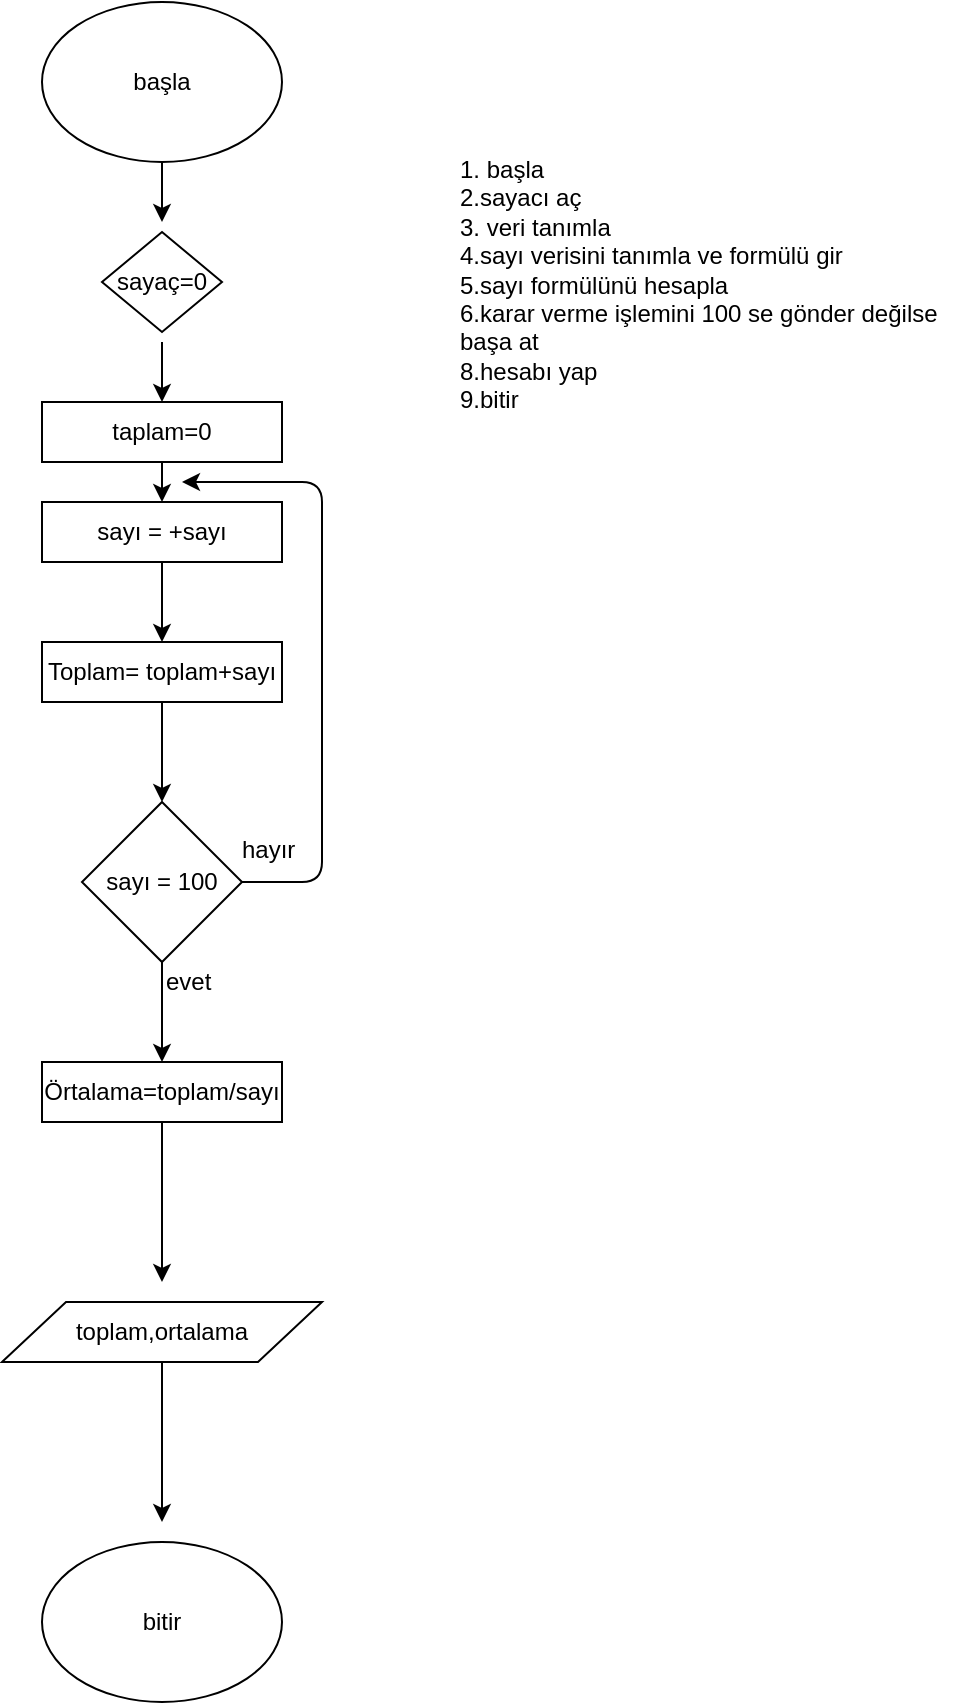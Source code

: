 <mxfile version="12.1.2" type="device" pages="1"><diagram id="tgJLQp-UhmVivgf3nBXk" name="Page-1"><mxGraphModel dx="768" dy="451" grid="1" gridSize="10" guides="1" tooltips="1" connect="1" arrows="1" fold="1" page="1" pageScale="1" pageWidth="827" pageHeight="1169" math="0" shadow="0"><root><mxCell id="0"/><mxCell id="1" parent="0"/><mxCell id="xeHwVMaad411kXdMvBZC-4" value="" style="edgeStyle=orthogonalEdgeStyle;rounded=0;orthogonalLoop=1;jettySize=auto;html=1;" edge="1" parent="1" source="xeHwVMaad411kXdMvBZC-1"><mxGeometry relative="1" as="geometry"><mxPoint x="400" y="150" as="targetPoint"/></mxGeometry></mxCell><mxCell id="xeHwVMaad411kXdMvBZC-1" value="&lt;font style=&quot;vertical-align: inherit&quot;&gt;&lt;font style=&quot;vertical-align: inherit&quot;&gt;başla&lt;/font&gt;&lt;/font&gt;" style="ellipse;whiteSpace=wrap;html=1;" vertex="1" parent="1"><mxGeometry x="340" y="40" width="120" height="80" as="geometry"/></mxCell><mxCell id="xeHwVMaad411kXdMvBZC-8" value="" style="edgeStyle=orthogonalEdgeStyle;rounded=0;orthogonalLoop=1;jettySize=auto;html=1;" edge="1" parent="1" source="xeHwVMaad411kXdMvBZC-5" target="xeHwVMaad411kXdMvBZC-7"><mxGeometry relative="1" as="geometry"/></mxCell><mxCell id="xeHwVMaad411kXdMvBZC-5" value="&lt;font style=&quot;vertical-align: inherit&quot;&gt;&lt;font style=&quot;vertical-align: inherit&quot;&gt;&lt;font style=&quot;vertical-align: inherit&quot;&gt;&lt;font style=&quot;vertical-align: inherit&quot;&gt;&lt;font style=&quot;vertical-align: inherit&quot;&gt;&lt;font style=&quot;vertical-align: inherit&quot;&gt;&lt;font style=&quot;vertical-align: inherit&quot;&gt;&lt;font style=&quot;vertical-align: inherit&quot;&gt;sayı = +sayı&lt;/font&gt;&lt;/font&gt;&lt;/font&gt;&lt;/font&gt;&lt;/font&gt;&lt;/font&gt;&lt;/font&gt;&lt;/font&gt;" style="rounded=0;whiteSpace=wrap;html=1;" vertex="1" parent="1"><mxGeometry x="340" y="290" width="120" height="30" as="geometry"/></mxCell><mxCell id="xeHwVMaad411kXdMvBZC-12" value="" style="edgeStyle=orthogonalEdgeStyle;rounded=0;orthogonalLoop=1;jettySize=auto;html=1;" edge="1" parent="1" source="xeHwVMaad411kXdMvBZC-7" target="xeHwVMaad411kXdMvBZC-11"><mxGeometry relative="1" as="geometry"/></mxCell><mxCell id="xeHwVMaad411kXdMvBZC-7" value="&lt;font style=&quot;vertical-align: inherit&quot;&gt;&lt;font style=&quot;vertical-align: inherit&quot;&gt;&lt;font style=&quot;vertical-align: inherit&quot;&gt;&lt;font style=&quot;vertical-align: inherit&quot;&gt;&lt;font style=&quot;vertical-align: inherit&quot;&gt;&lt;font style=&quot;vertical-align: inherit&quot;&gt;Toplam= toplam+sayı&lt;/font&gt;&lt;/font&gt;&lt;/font&gt;&lt;/font&gt;&lt;/font&gt;&lt;/font&gt;" style="rounded=0;whiteSpace=wrap;html=1;" vertex="1" parent="1"><mxGeometry x="340" y="360" width="120" height="30" as="geometry"/></mxCell><mxCell id="xeHwVMaad411kXdMvBZC-30" value="" style="edgeStyle=orthogonalEdgeStyle;rounded=0;orthogonalLoop=1;jettySize=auto;html=1;" edge="1" parent="1" source="xeHwVMaad411kXdMvBZC-11" target="xeHwVMaad411kXdMvBZC-22"><mxGeometry relative="1" as="geometry"/></mxCell><mxCell id="xeHwVMaad411kXdMvBZC-11" value="&lt;font style=&quot;vertical-align: inherit&quot;&gt;&lt;font style=&quot;vertical-align: inherit&quot;&gt;&lt;font style=&quot;vertical-align: inherit&quot;&gt;&lt;font style=&quot;vertical-align: inherit&quot;&gt;&lt;font style=&quot;vertical-align: inherit&quot;&gt;&lt;font style=&quot;vertical-align: inherit&quot;&gt;sayı = 100&lt;/font&gt;&lt;/font&gt;&lt;/font&gt;&lt;/font&gt;&lt;/font&gt;&lt;/font&gt;" style="rhombus;whiteSpace=wrap;html=1;" vertex="1" parent="1"><mxGeometry x="360" y="440" width="80" height="80" as="geometry"/></mxCell><mxCell id="xeHwVMaad411kXdMvBZC-16" value="&lt;font style=&quot;vertical-align: inherit&quot;&gt;&lt;font style=&quot;vertical-align: inherit&quot;&gt;taplam=0&lt;/font&gt;&lt;/font&gt;" style="rounded=0;whiteSpace=wrap;html=1;" vertex="1" parent="1"><mxGeometry x="340" y="240" width="120" height="30" as="geometry"/></mxCell><mxCell id="xeHwVMaad411kXdMvBZC-19" value="" style="endArrow=classic;html=1;exitX=0.5;exitY=1;exitDx=0;exitDy=0;" edge="1" parent="1"><mxGeometry width="50" height="50" relative="1" as="geometry"><mxPoint x="400" y="210" as="sourcePoint"/><mxPoint x="400" y="240" as="targetPoint"/></mxGeometry></mxCell><mxCell id="xeHwVMaad411kXdMvBZC-20" value="" style="endArrow=classic;html=1;exitX=0.5;exitY=1;exitDx=0;exitDy=0;" edge="1" parent="1" source="xeHwVMaad411kXdMvBZC-16"><mxGeometry width="50" height="50" relative="1" as="geometry"><mxPoint x="340" y="590" as="sourcePoint"/><mxPoint x="400" y="290" as="targetPoint"/></mxGeometry></mxCell><mxCell id="xeHwVMaad411kXdMvBZC-21" value="&lt;font style=&quot;vertical-align: inherit&quot;&gt;&lt;font style=&quot;vertical-align: inherit&quot;&gt;sayaç=0&lt;/font&gt;&lt;/font&gt;" style="rhombus;whiteSpace=wrap;html=1;" vertex="1" parent="1"><mxGeometry x="370" y="155" width="60" height="50" as="geometry"/></mxCell><mxCell id="xeHwVMaad411kXdMvBZC-32" value="" style="edgeStyle=orthogonalEdgeStyle;rounded=0;orthogonalLoop=1;jettySize=auto;html=1;" edge="1" parent="1" source="xeHwVMaad411kXdMvBZC-22"><mxGeometry relative="1" as="geometry"><mxPoint x="400" y="680" as="targetPoint"/></mxGeometry></mxCell><mxCell id="xeHwVMaad411kXdMvBZC-22" value="&lt;font style=&quot;vertical-align: inherit&quot;&gt;&lt;font style=&quot;vertical-align: inherit&quot;&gt;Örtalama=toplam/sayı&lt;/font&gt;&lt;/font&gt;" style="rounded=0;whiteSpace=wrap;html=1;" vertex="1" parent="1"><mxGeometry x="340" y="570" width="120" height="30" as="geometry"/></mxCell><mxCell id="xeHwVMaad411kXdMvBZC-35" value="" style="edgeStyle=orthogonalEdgeStyle;rounded=0;orthogonalLoop=1;jettySize=auto;html=1;" edge="1" parent="1" source="xeHwVMaad411kXdMvBZC-33"><mxGeometry relative="1" as="geometry"><mxPoint x="400" y="800" as="targetPoint"/></mxGeometry></mxCell><mxCell id="xeHwVMaad411kXdMvBZC-33" value="&lt;font style=&quot;vertical-align: inherit&quot;&gt;&lt;font style=&quot;vertical-align: inherit&quot;&gt;toplam,ortalama&lt;/font&gt;&lt;/font&gt;" style="shape=parallelogram;perimeter=parallelogramPerimeter;whiteSpace=wrap;html=1;" vertex="1" parent="1"><mxGeometry x="320" y="690" width="160" height="30" as="geometry"/></mxCell><mxCell id="xeHwVMaad411kXdMvBZC-36" value="&lt;font style=&quot;vertical-align: inherit&quot;&gt;&lt;font style=&quot;vertical-align: inherit&quot;&gt;bitir&lt;/font&gt;&lt;/font&gt;" style="ellipse;whiteSpace=wrap;html=1;" vertex="1" parent="1"><mxGeometry x="340" y="810" width="120" height="80" as="geometry"/></mxCell><mxCell id="xeHwVMaad411kXdMvBZC-37" value="" style="endArrow=classic;html=1;exitX=1;exitY=0.5;exitDx=0;exitDy=0;" edge="1" parent="1" source="xeHwVMaad411kXdMvBZC-11"><mxGeometry width="50" height="50" relative="1" as="geometry"><mxPoint x="320" y="960" as="sourcePoint"/><mxPoint x="410" y="280" as="targetPoint"/><Array as="points"><mxPoint x="480" y="480"/><mxPoint x="480" y="280"/></Array></mxGeometry></mxCell><mxCell id="xeHwVMaad411kXdMvBZC-38" value="hayır" style="text;html=1;resizable=0;points=[];autosize=1;align=left;verticalAlign=top;spacingTop=-4;" vertex="1" parent="1"><mxGeometry x="438" y="454" width="40" height="20" as="geometry"/></mxCell><mxCell id="xeHwVMaad411kXdMvBZC-39" value="evet" style="text;html=1;resizable=0;points=[];autosize=1;align=left;verticalAlign=top;spacingTop=-4;" vertex="1" parent="1"><mxGeometry x="400" y="520" width="40" height="20" as="geometry"/></mxCell><mxCell id="xeHwVMaad411kXdMvBZC-40" value="1. başla&lt;br&gt;2.sayacı aç&lt;br&gt;3. veri tanımla&lt;br&gt;4.sayı verisini tanımla ve formülü gir&lt;br&gt;5.sayı formülünü hesapla&lt;br&gt;6.karar verme işlemini 100 se gönder değilse&lt;br&gt;başa at&lt;br&gt;8.hesabı yap&lt;br&gt;9.bitir" style="text;html=1;resizable=0;points=[];autosize=1;align=left;verticalAlign=top;spacingTop=-4;" vertex="1" parent="1"><mxGeometry x="547" y="114" width="250" height="130" as="geometry"/></mxCell></root></mxGraphModel></diagram></mxfile>